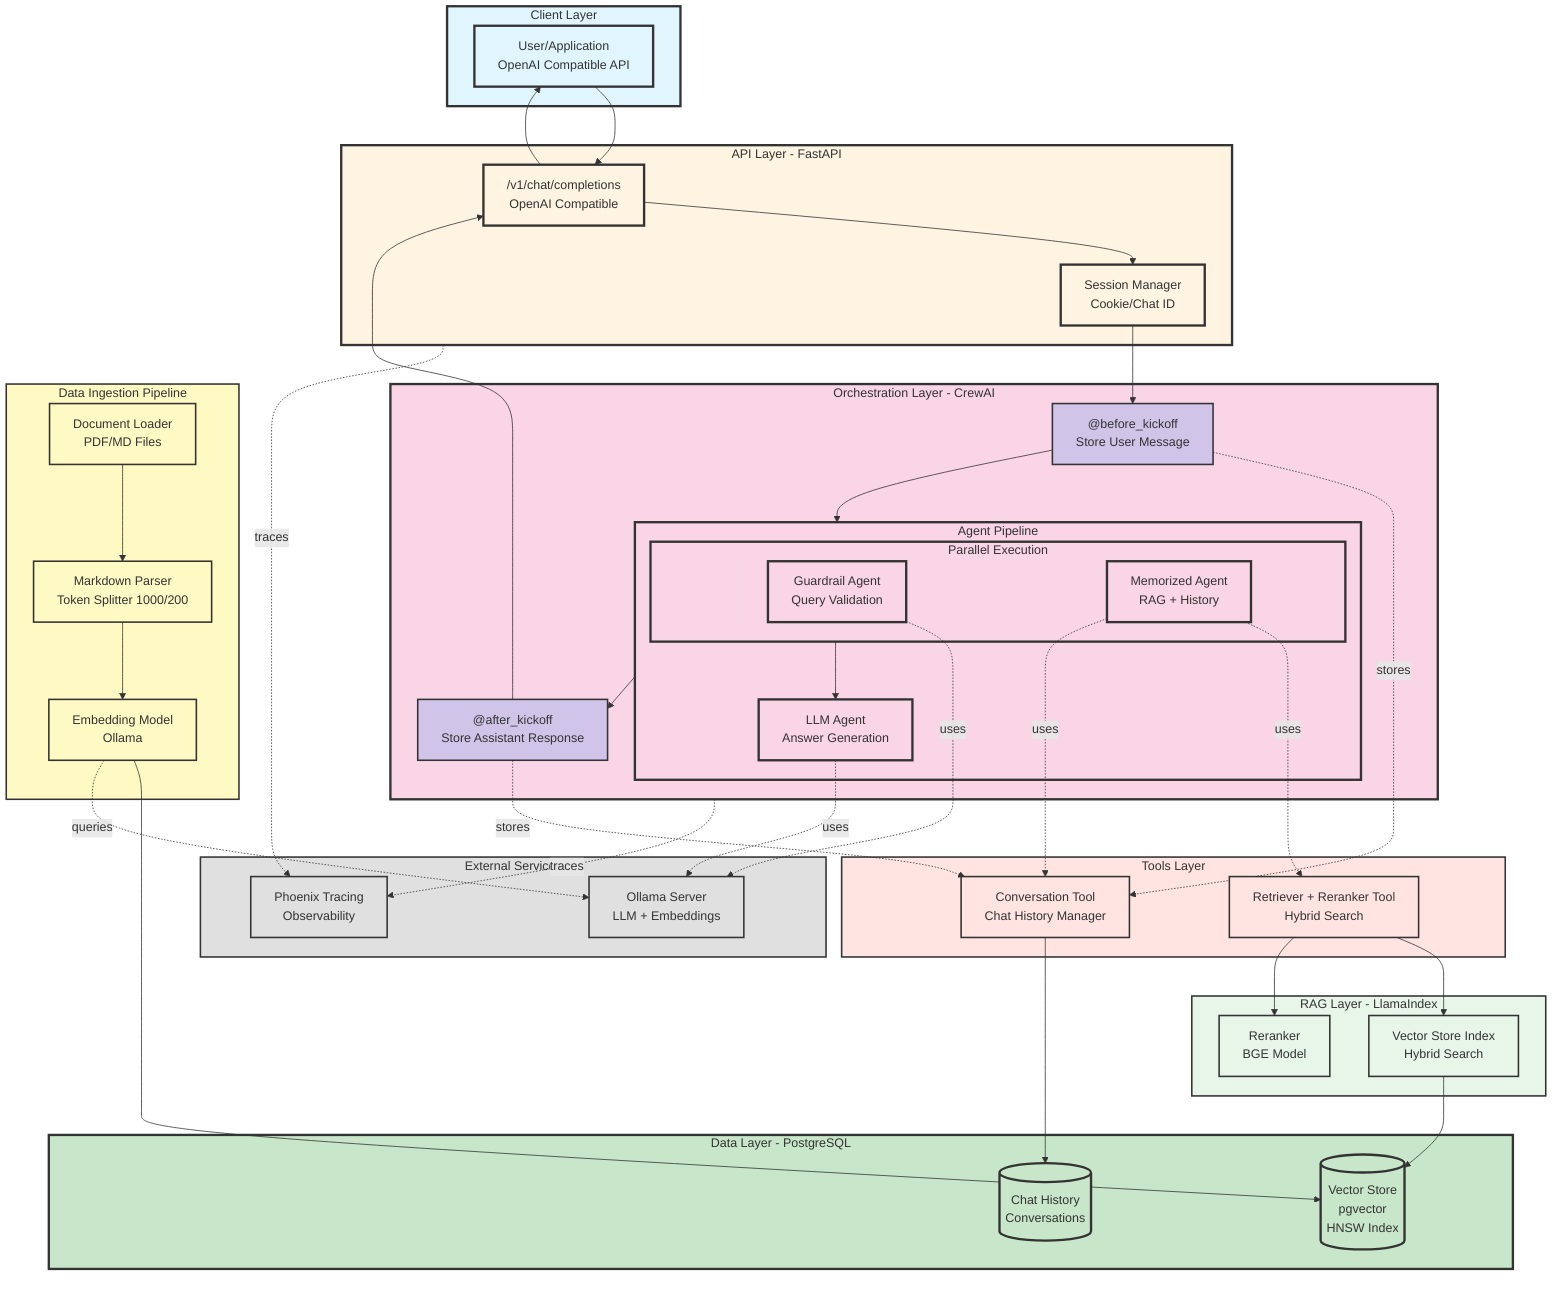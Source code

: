 graph TB
    %% Client Layer
    subgraph Client[Client Layer]
        User[User/Application<br/>OpenAI Compatible API]
    end
    
    %% API Layer
    subgraph API[API Layer - FastAPI]
        Endpoint["/v1/chat/completions"<br/>OpenAI Compatible]
        SessionMgr[Session Manager<br/>Cookie/Chat ID]
    end
    
    %% Orchestration Layer
    subgraph Orchestration[Orchestration Layer - CrewAI]
        direction TB
        PreHook["@before_kickoff<br/>Store User Message"]
        
        subgraph AgentPipeline[Agent Pipeline]
            direction LR
            subgraph ParallelAgents[Parallel Execution]
                GA[Guardrail Agent<br/>Query Validation]
                MA[Memorized Agent<br/>RAG + History]
            end
            LLMA[LLM Agent<br/>Answer Generation]
            ParallelAgents --> LLMA
        end
        
        PostHook["@after_kickoff<br/>Store Assistant Response"]
        PreHook --> AgentPipeline
        AgentPipeline --> PostHook
    end
    
    %% Tools Layer
    subgraph Tools[Tools Layer]
        RRT[Retriever + Reranker Tool<br/>Hybrid Search]
        CT[Conversation Tool<br/>Chat History Manager]
    end
    
    %% RAG Layer
    subgraph RAG[RAG Layer - LlamaIndex]
        direction TB
        VectorSearch[Vector Store Index<br/>Hybrid Search]
        Reranker[Reranker<br/>BGE Model]
    end
    
    %% Data Layer
    subgraph DataLayer[Data Layer - PostgreSQL]
        VectorDB[(Vector Store<br/>pgvector<br/>HNSW Index)]
        ChatDB[(Chat History<br/>Conversations)]
    end
    
    %% External Services
    subgraph External[External Services]
        Ollama[Ollama Server<br/>LLM + Embeddings]
        Phoenix[Phoenix Tracing<br/>Observability]
    end
    
    %% Ingestion Pipeline
    subgraph Ingestion[Data Ingestion Pipeline]
        direction LR
        DocLoader[Document Loader<br/>PDF/MD Files]
        Parser[Markdown Parser<br/>Token Splitter 1000/200]
        Embedder[Embedding Model<br/>Ollama]
        DocLoader --> Parser --> Embedder
    end
    
    %% Flow Connections
    User --> Endpoint
    Endpoint --> SessionMgr
    SessionMgr --> PreHook
    
    MA -.uses.-> RRT
    MA -.uses.-> CT
    PreHook -.stores.-> CT
    PostHook -.stores.-> CT
    
    RRT --> VectorSearch
    RRT --> Reranker
    CT --> ChatDB
    
    VectorSearch --> VectorDB
    
    GA -.uses.-> Ollama
    LLMA -.uses.-> Ollama
    Embedder --> VectorDB
    Embedder -.queries.-> Ollama
    
    PostHook --> Endpoint
    Endpoint --> User
    
    API -.traces.-> Phoenix
    Orchestration -.traces.-> Phoenix
    
    %% Styling
    classDef clientStyle fill:#e1f5ff,stroke:#333,stroke-width:3px
    classDef apiStyle fill:#fff4e1,stroke:#333,stroke-width:3px
    classDef orchestrationStyle fill:#f9d5e5,stroke:#333,stroke-width:3px
    classDef toolStyle fill:#ffe4e1,stroke:#333,stroke-width:2px
    classDef ragStyle fill:#e8f5e9,stroke:#333,stroke-width:2px
    classDef dataStyle fill:#c8e6c9,stroke:#333,stroke-width:3px
    classDef externalStyle fill:#e0e0e0,stroke:#333,stroke-width:2px
    classDef ingestionStyle fill:#fff9c4,stroke:#333,stroke-width:2px
    classDef hookStyle fill:#d1c4e9,stroke:#333,stroke-width:2px
    
    class Client,User clientStyle
    class API,Endpoint,SessionMgr apiStyle
    class Orchestration,AgentPipeline,ParallelAgents,GA,MA,LLMA orchestrationStyle
    class PreHook,PostHook hookStyle
    class Tools,RRT,CT toolStyle
    class RAG,HRetriever,VectorSearch,Reranker ragStyle
    class DataLayer,VectorDB,Docstore,ChatDB dataStyle
    class External,Ollama,Phoenix externalStyle
    class Ingestion,DocLoader,Parser,Embedder ingestionStyle
